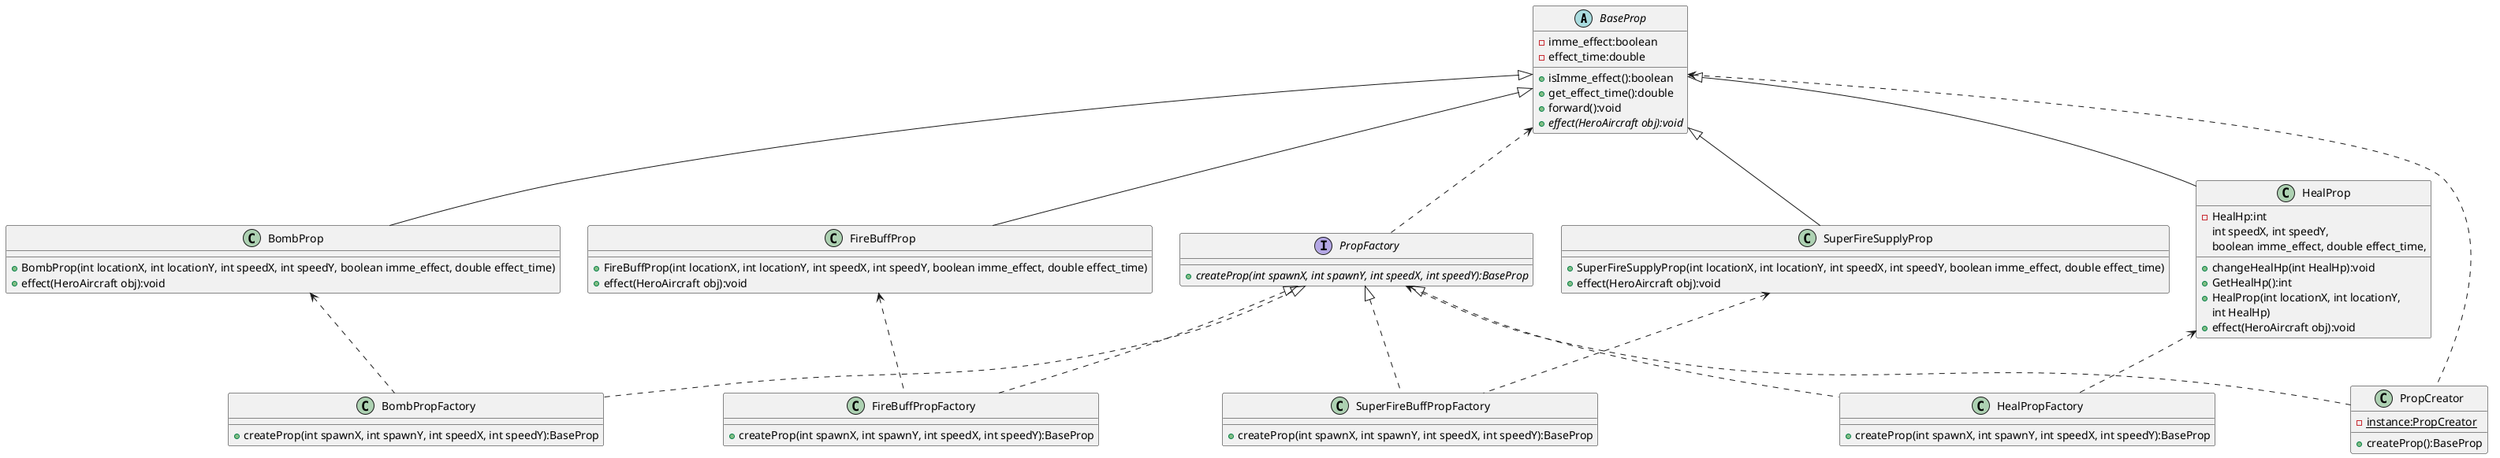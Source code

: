 @startuml
'https://plantuml.com/class-diagram

abstract class BaseProp {
    - imme_effect:boolean
    - effect_time:double
    + isImme_effect():boolean
    + get_effect_time():double
    + forward():void
    + {abstract} effect(HeroAircraft obj):void
}

class BombProp{
    + BombProp(int locationX, int locationY, int speedX, int speedY, boolean imme_effect, double effect_time)
    + effect(HeroAircraft obj):void
}

class FireBuffProp{
    + FireBuffProp(int locationX, int locationY, int speedX, int speedY, boolean imme_effect, double effect_time)
    + effect(HeroAircraft obj):void
}

class SuperFireSupplyProp{
    + SuperFireSupplyProp(int locationX, int locationY, int speedX, int speedY, boolean imme_effect, double effect_time)
    + effect(HeroAircraft obj):void
}

class HealProp{
    - HealHp:int
    + changeHealHp(int HealHp):void
    + GetHealHp():int
    + HealProp(int locationX, int locationY,
                                  int speedX, int speedY,
                                  boolean imme_effect, double effect_time,
                                  int HealHp)
    + effect(HeroAircraft obj):void
}

BaseProp <|-- BombProp
BaseProp <|-- FireBuffProp
BaseProp <|-- HealProp
BaseProp <|-- SuperFireSupplyProp

interface PropFactory{
    + {abstract} createProp(int spawnX, int spawnY, int speedX, int speedY):BaseProp
}

class BombPropFactory{
    + createProp(int spawnX, int spawnY, int speedX, int speedY):BaseProp
}

class FireBuffPropFactory{
    + createProp(int spawnX, int spawnY, int speedX, int speedY):BaseProp
}

class SuperFireBuffPropFactory{
    + createProp(int spawnX, int spawnY, int speedX, int speedY):BaseProp
}

class HealPropFactory{
    + createProp(int spawnX, int spawnY, int speedX, int speedY):BaseProp
}

PropFactory <|.. BombPropFactory
PropFactory <|.. FireBuffPropFactory
PropFactory <|.. SuperFireBuffPropFactory
PropFactory <|.. HealPropFactory

BombProp <.. BombPropFactory
FireBuffProp <.. FireBuffPropFactory
HealProp <.. HealPropFactory
SuperFireSupplyProp <.. SuperFireBuffPropFactory

class PropCreator {
    - {static} instance:PropCreator
    + createProp():BaseProp
}

BaseProp <.. PropFactory

BaseProp <.. PropCreator
PropFactory <.. PropCreator

@enduml